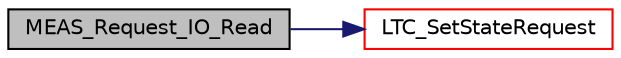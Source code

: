 digraph "MEAS_Request_IO_Read"
{
  edge [fontname="Helvetica",fontsize="10",labelfontname="Helvetica",labelfontsize="10"];
  node [fontname="Helvetica",fontsize="10",shape=record];
  rankdir="LR";
  Node36 [label="MEAS_Request_IO_Read",height=0.2,width=0.4,color="black", fillcolor="grey75", style="filled", fontcolor="black"];
  Node36 -> Node37 [color="midnightblue",fontsize="10",style="solid",fontname="Helvetica"];
  Node37 [label="LTC_SetStateRequest",height=0.2,width=0.4,color="red", fillcolor="white", style="filled",URL="$ltc_8c.html#a39ab4baacdb3ae44540e0a69db165094",tooltip="sets the current state request of the state variable ltc_state. "];
}
